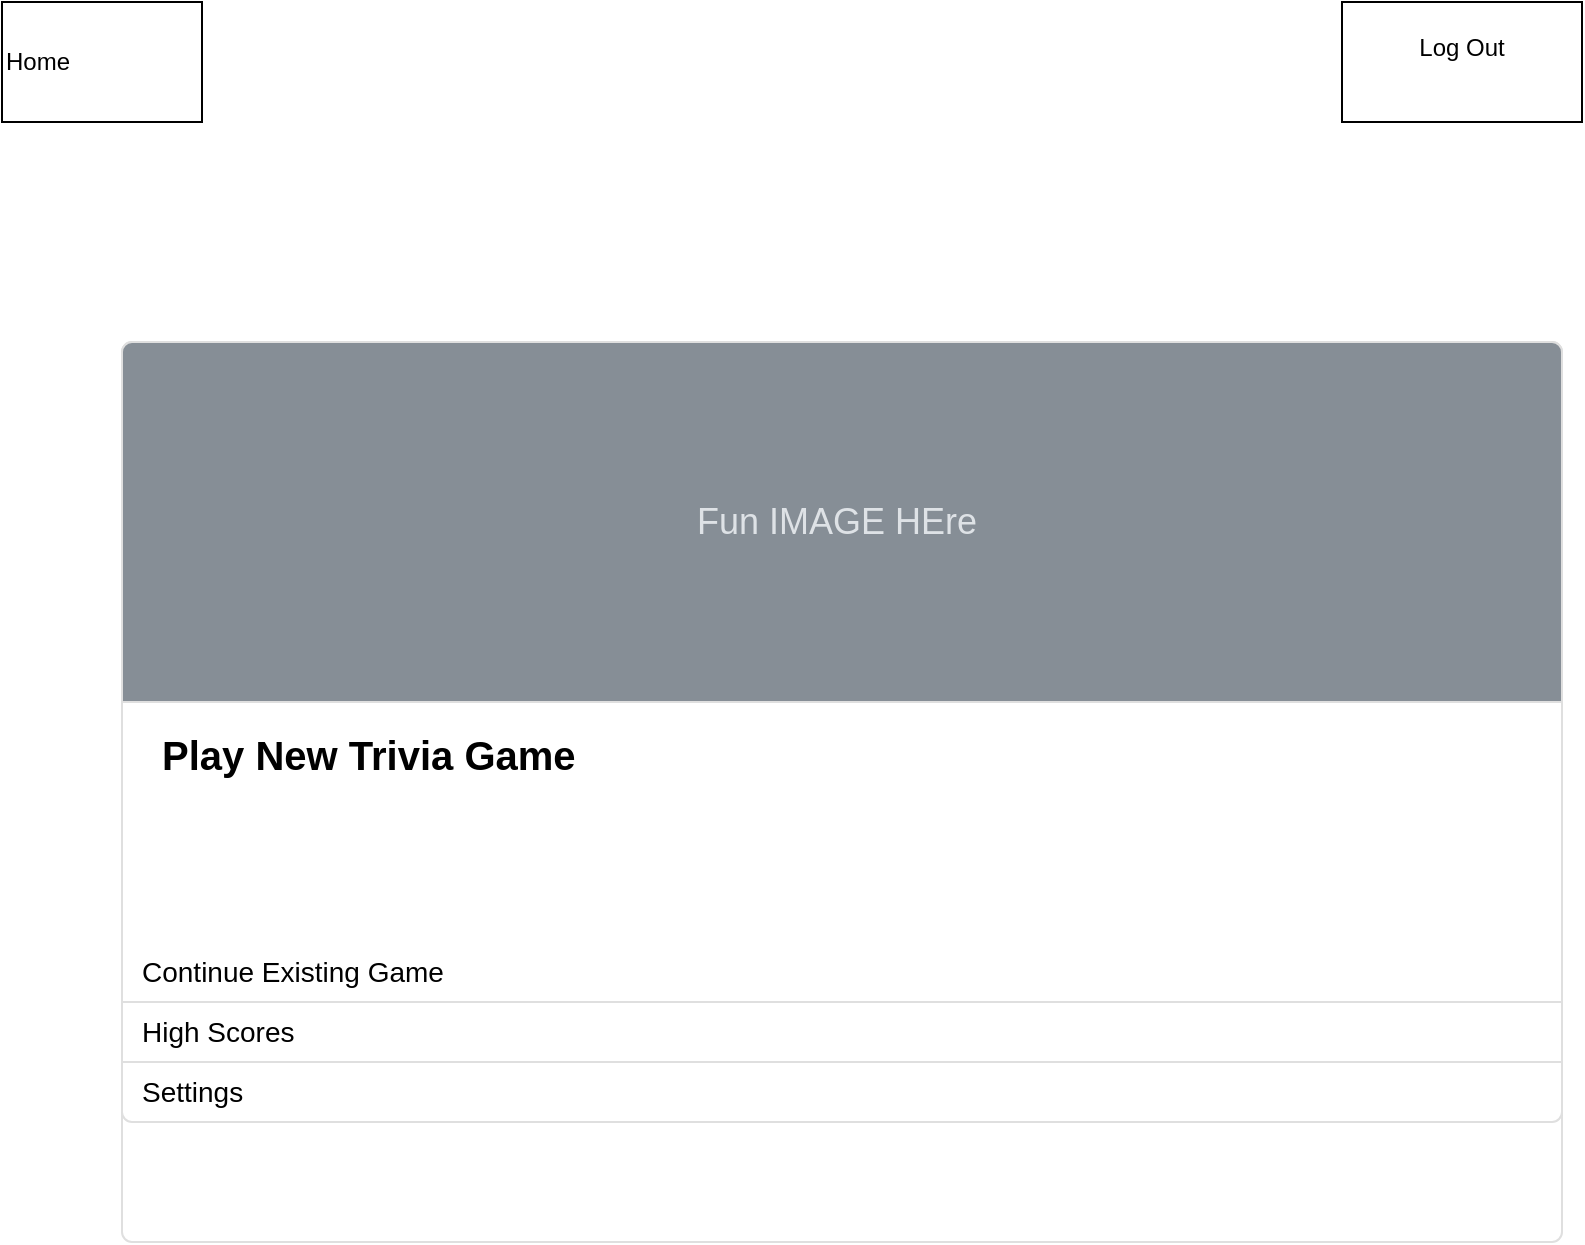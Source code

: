 <mxfile>
    <diagram id="f5EP-19Y5py2qcnWYEqL" name="Page-1">
        <mxGraphModel dx="1264" dy="802" grid="1" gridSize="10" guides="1" tooltips="1" connect="1" arrows="1" fold="1" page="1" pageScale="1" pageWidth="850" pageHeight="1100" math="0" shadow="0">
            <root>
                <mxCell id="0"/>
                <mxCell id="1" parent="0"/>
                <mxCell id="2" value="Home" style="rounded=0;whiteSpace=wrap;html=1;align=left;" parent="1" vertex="1">
                    <mxGeometry x="20" y="20" width="100" height="60" as="geometry"/>
                </mxCell>
                <mxCell id="3" value="Log Out&lt;div&gt;&lt;br&gt;&lt;/div&gt;" style="rounded=0;whiteSpace=wrap;html=1;" parent="1" vertex="1">
                    <mxGeometry x="690" y="20" width="120" height="60" as="geometry"/>
                </mxCell>
                <mxCell id="17" value="" style="html=1;shadow=0;dashed=0;shape=mxgraph.bootstrap.rrect;rSize=5;strokeColor=#DFDFDF;html=1;whiteSpace=wrap;fillColor=#ffffff;fontColor=#000000;verticalAlign=bottom;align=left;spacing=20;spacingBottom=130;fontSize=14;" parent="1" vertex="1">
                    <mxGeometry x="80" y="190" width="720" height="450" as="geometry"/>
                </mxCell>
                <mxCell id="18" value="Fun IMAGE HEre&amp;nbsp;" style="html=1;shadow=0;dashed=0;shape=mxgraph.bootstrap.topButton;rSize=5;perimeter=none;whiteSpace=wrap;fillColor=#868E96;strokeColor=#DFDFDF;fontColor=#DEE2E6;resizeWidth=1;fontSize=18;" parent="17" vertex="1">
                    <mxGeometry width="720" height="180" relative="1" as="geometry"/>
                </mxCell>
                <mxCell id="19" value="&lt;span style=&quot;font-size: 20px;&quot;&gt;&lt;b&gt;Play New Trivia Game&amp;nbsp;&lt;/b&gt;&lt;/span&gt;" style="perimeter=none;html=1;whiteSpace=wrap;fillColor=none;strokeColor=none;resizeWidth=1;verticalAlign=top;align=left;spacing=20;spacingTop=-10;fontSize=14;" parent="17" vertex="1">
                    <mxGeometry width="720" height="120" relative="1" as="geometry">
                        <mxPoint y="180" as="offset"/>
                    </mxGeometry>
                </mxCell>
                <mxCell id="20" value="Continue Existing Game&amp;nbsp;&lt;span style=&quot;white-space: pre;&quot;&gt;&#x9;&lt;/span&gt;" style="html=1;shadow=0;dashed=0;strokeColor=none;fontSize=14;fillColor=none;perimeter=none;whiteSpace=wrap;resizeWidth=1;align=left;spacing=10;" parent="17" vertex="1">
                    <mxGeometry width="720" height="30" relative="1" as="geometry">
                        <mxPoint y="300" as="offset"/>
                    </mxGeometry>
                </mxCell>
                <mxCell id="21" value="High Scores&amp;nbsp;" style="strokeColor=inherit;fillColor=inherit;gradientColor=inherit;fontColor=inherit;html=1;shadow=0;dashed=0;perimeter=none;fontSize=14;whiteSpace=wrap;resizeWidth=1;align=left;spacing=10;" parent="17" vertex="1">
                    <mxGeometry width="720" height="30" relative="1" as="geometry">
                        <mxPoint y="330" as="offset"/>
                    </mxGeometry>
                </mxCell>
                <mxCell id="22" value="Settings&amp;nbsp;" style="strokeColor=inherit;fillColor=inherit;gradientColor=inherit;fontColor=inherit;html=1;shadow=0;dashed=0;shape=mxgraph.bootstrap.bottomButton;rSize=5;perimeter=none;fontSize=14;whiteSpace=wrap;resizeWidth=1;resizeHeight=0;align=left;spacing=10;" parent="17" vertex="1">
                    <mxGeometry width="720" height="30" relative="1" as="geometry">
                        <mxPoint y="360" as="offset"/>
                    </mxGeometry>
                </mxCell>
            </root>
        </mxGraphModel>
    </diagram>
</mxfile>